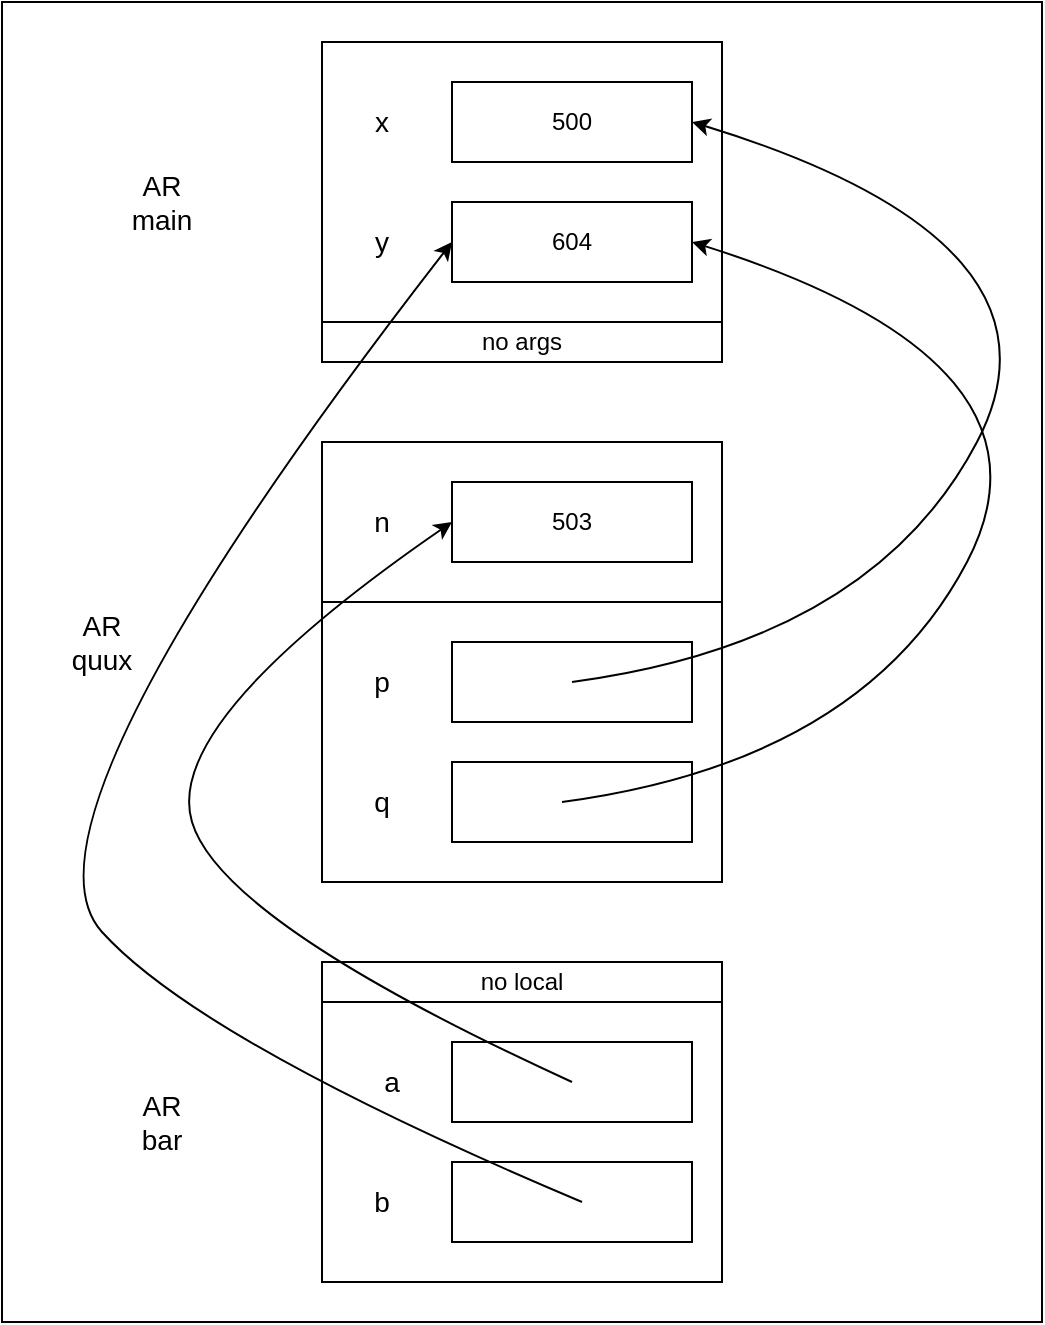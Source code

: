 <mxfile version="15.2.7" type="device"><diagram id="_syN7ALk9-Ys941nMMDu" name="Page-1"><mxGraphModel dx="1024" dy="592" grid="1" gridSize="10" guides="1" tooltips="1" connect="1" arrows="1" fold="1" page="1" pageScale="1" pageWidth="850" pageHeight="1100" math="0" shadow="0"><root><mxCell id="0"/><mxCell id="1" parent="0"/><mxCell id="PR5H6wCF2Flmr8ycBOfo-1" value="" style="rounded=0;whiteSpace=wrap;html=1;" vertex="1" parent="1"><mxGeometry x="200" y="100" width="520" height="660" as="geometry"/></mxCell><mxCell id="2GyAerDx94pvpWrrE5KQ-1" value="" style="rounded=0;whiteSpace=wrap;html=1;" parent="1" vertex="1"><mxGeometry x="360" y="120" width="200" height="160" as="geometry"/></mxCell><mxCell id="2GyAerDx94pvpWrrE5KQ-2" value="" style="rounded=0;whiteSpace=wrap;html=1;" parent="1" vertex="1"><mxGeometry x="360" y="320" width="200" height="220" as="geometry"/></mxCell><mxCell id="2GyAerDx94pvpWrrE5KQ-4" value="500" style="rounded=0;whiteSpace=wrap;html=1;" parent="1" vertex="1"><mxGeometry x="425" y="140" width="120" height="40" as="geometry"/></mxCell><mxCell id="2GyAerDx94pvpWrrE5KQ-6" value="604" style="rounded=0;whiteSpace=wrap;html=1;" parent="1" vertex="1"><mxGeometry x="425" y="200" width="120" height="40" as="geometry"/></mxCell><mxCell id="2GyAerDx94pvpWrrE5KQ-7" value="503" style="rounded=0;whiteSpace=wrap;html=1;" parent="1" vertex="1"><mxGeometry x="425" y="340" width="120" height="40" as="geometry"/></mxCell><mxCell id="2GyAerDx94pvpWrrE5KQ-8" value="" style="endArrow=none;html=1;" parent="1" edge="1"><mxGeometry width="50" height="50" relative="1" as="geometry"><mxPoint x="360" y="260" as="sourcePoint"/><mxPoint x="560" y="260" as="targetPoint"/></mxGeometry></mxCell><mxCell id="2GyAerDx94pvpWrrE5KQ-9" value="" style="endArrow=none;html=1;" parent="1" edge="1"><mxGeometry width="50" height="50" relative="1" as="geometry"><mxPoint x="360" y="400" as="sourcePoint"/><mxPoint x="560" y="400" as="targetPoint"/></mxGeometry></mxCell><mxCell id="2GyAerDx94pvpWrrE5KQ-11" value="x" style="text;html=1;strokeColor=none;fillColor=none;align=center;verticalAlign=middle;whiteSpace=wrap;rounded=0;fontSize=14;" parent="1" vertex="1"><mxGeometry x="370" y="150" width="40" height="20" as="geometry"/></mxCell><mxCell id="2GyAerDx94pvpWrrE5KQ-12" value="y" style="text;html=1;strokeColor=none;fillColor=none;align=center;verticalAlign=middle;whiteSpace=wrap;rounded=0;fontSize=14;" parent="1" vertex="1"><mxGeometry x="370" y="210" width="40" height="20" as="geometry"/></mxCell><mxCell id="2GyAerDx94pvpWrrE5KQ-13" value="no args" style="text;html=1;strokeColor=none;fillColor=none;align=center;verticalAlign=middle;whiteSpace=wrap;rounded=0;" parent="1" vertex="1"><mxGeometry x="415" y="260" width="90" height="20" as="geometry"/></mxCell><mxCell id="2GyAerDx94pvpWrrE5KQ-14" value="AR&lt;br style=&quot;font-size: 14px&quot;&gt;main" style="text;html=1;strokeColor=none;fillColor=none;align=center;verticalAlign=middle;whiteSpace=wrap;rounded=0;fontSize=14;" parent="1" vertex="1"><mxGeometry x="240" y="180" width="80" height="40" as="geometry"/></mxCell><mxCell id="2GyAerDx94pvpWrrE5KQ-15" value="AR&lt;br style=&quot;font-size: 14px;&quot;&gt;quux" style="text;html=1;strokeColor=none;fillColor=none;align=center;verticalAlign=middle;whiteSpace=wrap;rounded=0;fontSize=14;" parent="1" vertex="1"><mxGeometry x="210" y="400" width="80" height="40" as="geometry"/></mxCell><mxCell id="2GyAerDx94pvpWrrE5KQ-16" value="AR&lt;br style=&quot;font-size: 14px;&quot;&gt;bar" style="text;html=1;strokeColor=none;fillColor=none;align=center;verticalAlign=middle;whiteSpace=wrap;rounded=0;fontSize=14;" parent="1" vertex="1"><mxGeometry x="240" y="640" width="80" height="40" as="geometry"/></mxCell><mxCell id="2GyAerDx94pvpWrrE5KQ-17" value="n" style="text;html=1;strokeColor=none;fillColor=none;align=center;verticalAlign=middle;whiteSpace=wrap;rounded=0;fontSize=14;" parent="1" vertex="1"><mxGeometry x="370" y="350" width="40" height="20" as="geometry"/></mxCell><mxCell id="2GyAerDx94pvpWrrE5KQ-18" value="" style="rounded=0;whiteSpace=wrap;html=1;" parent="1" vertex="1"><mxGeometry x="425" y="420" width="120" height="40" as="geometry"/></mxCell><mxCell id="2GyAerDx94pvpWrrE5KQ-19" value="" style="rounded=0;whiteSpace=wrap;html=1;" parent="1" vertex="1"><mxGeometry x="425" y="480" width="120" height="40" as="geometry"/></mxCell><mxCell id="2GyAerDx94pvpWrrE5KQ-20" value="p" style="text;html=1;strokeColor=none;fillColor=none;align=center;verticalAlign=middle;whiteSpace=wrap;rounded=0;fontSize=14;" parent="1" vertex="1"><mxGeometry x="370" y="430" width="40" height="20" as="geometry"/></mxCell><mxCell id="2GyAerDx94pvpWrrE5KQ-21" value="q" style="text;html=1;strokeColor=none;fillColor=none;align=center;verticalAlign=middle;whiteSpace=wrap;rounded=0;fontSize=14;" parent="1" vertex="1"><mxGeometry x="370" y="490" width="40" height="20" as="geometry"/></mxCell><mxCell id="2GyAerDx94pvpWrrE5KQ-23" value="" style="rounded=0;whiteSpace=wrap;html=1;" parent="1" vertex="1"><mxGeometry x="360" y="580" width="200" height="160" as="geometry"/></mxCell><mxCell id="2GyAerDx94pvpWrrE5KQ-24" value="" style="rounded=0;whiteSpace=wrap;html=1;" parent="1" vertex="1"><mxGeometry x="425" y="620" width="120" height="40" as="geometry"/></mxCell><mxCell id="2GyAerDx94pvpWrrE5KQ-25" value="" style="rounded=0;whiteSpace=wrap;html=1;" parent="1" vertex="1"><mxGeometry x="425" y="680" width="120" height="40" as="geometry"/></mxCell><mxCell id="2GyAerDx94pvpWrrE5KQ-26" value="" style="endArrow=none;html=1;" parent="1" edge="1"><mxGeometry width="50" height="50" relative="1" as="geometry"><mxPoint x="360" y="600" as="sourcePoint"/><mxPoint x="560" y="600" as="targetPoint"/></mxGeometry></mxCell><mxCell id="2GyAerDx94pvpWrrE5KQ-27" value="a" style="text;html=1;strokeColor=none;fillColor=none;align=center;verticalAlign=middle;whiteSpace=wrap;rounded=0;fontSize=14;" parent="1" vertex="1"><mxGeometry x="375" y="630" width="40" height="20" as="geometry"/></mxCell><mxCell id="2GyAerDx94pvpWrrE5KQ-28" value="b" style="text;html=1;strokeColor=none;fillColor=none;align=center;verticalAlign=middle;whiteSpace=wrap;rounded=0;fontSize=14;" parent="1" vertex="1"><mxGeometry x="370" y="690" width="40" height="20" as="geometry"/></mxCell><mxCell id="2GyAerDx94pvpWrrE5KQ-29" value="no local" style="text;html=1;strokeColor=none;fillColor=none;align=center;verticalAlign=middle;whiteSpace=wrap;rounded=0;" parent="1" vertex="1"><mxGeometry x="415" y="580" width="90" height="20" as="geometry"/></mxCell><mxCell id="2GyAerDx94pvpWrrE5KQ-31" value="" style="curved=1;endArrow=classic;html=1;fontSize=14;entryX=1;entryY=0.5;entryDx=0;entryDy=0;" parent="1" target="2GyAerDx94pvpWrrE5KQ-4" edge="1"><mxGeometry width="50" height="50" relative="1" as="geometry"><mxPoint x="485" y="440" as="sourcePoint"/><mxPoint x="715" y="140" as="targetPoint"/><Array as="points"><mxPoint x="635" y="420"/><mxPoint x="740" y="220"/></Array></mxGeometry></mxCell><mxCell id="2GyAerDx94pvpWrrE5KQ-32" value="" style="curved=1;endArrow=classic;html=1;fontSize=14;entryX=1;entryY=0.5;entryDx=0;entryDy=0;" parent="1" target="2GyAerDx94pvpWrrE5KQ-6" edge="1"><mxGeometry width="50" height="50" relative="1" as="geometry"><mxPoint x="480" y="500" as="sourcePoint"/><mxPoint x="610" y="240" as="targetPoint"/><Array as="points"><mxPoint x="630" y="480"/><mxPoint x="735" y="280"/></Array></mxGeometry></mxCell><mxCell id="2GyAerDx94pvpWrrE5KQ-33" value="" style="curved=1;endArrow=classic;html=1;fontSize=14;entryX=0;entryY=0.5;entryDx=0;entryDy=0;" parent="1" target="2GyAerDx94pvpWrrE5KQ-7" edge="1"><mxGeometry width="50" height="50" relative="1" as="geometry"><mxPoint x="485" y="640" as="sourcePoint"/><mxPoint x="545" y="360" as="targetPoint"/><Array as="points"><mxPoint x="310" y="560"/><mxPoint x="280" y="460"/></Array></mxGeometry></mxCell><mxCell id="2GyAerDx94pvpWrrE5KQ-34" value="" style="curved=1;endArrow=classic;html=1;fontSize=14;entryX=0;entryY=0.5;entryDx=0;entryDy=0;" parent="1" target="2GyAerDx94pvpWrrE5KQ-6" edge="1"><mxGeometry width="50" height="50" relative="1" as="geometry"><mxPoint x="490" y="700" as="sourcePoint"/><mxPoint x="545" y="420" as="targetPoint"/><Array as="points"><mxPoint x="300" y="620"/><mxPoint x="200" y="510"/></Array></mxGeometry></mxCell></root></mxGraphModel></diagram></mxfile>